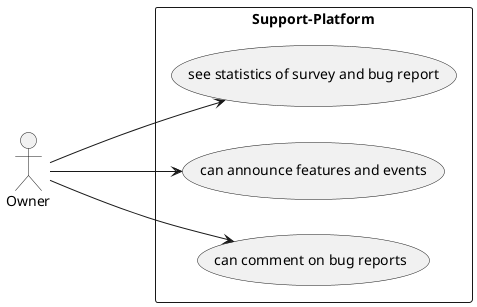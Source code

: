 @startuml
'https://plantuml.com/use-case-diagram


left to right direction
:Owner:

rectangle Support-Platform{
 Owner ---> (see statistics of survey and bug report)
 Owner ---> (can announce features and events)
 Owner ---> (can comment on bug reports)
}
@enduml